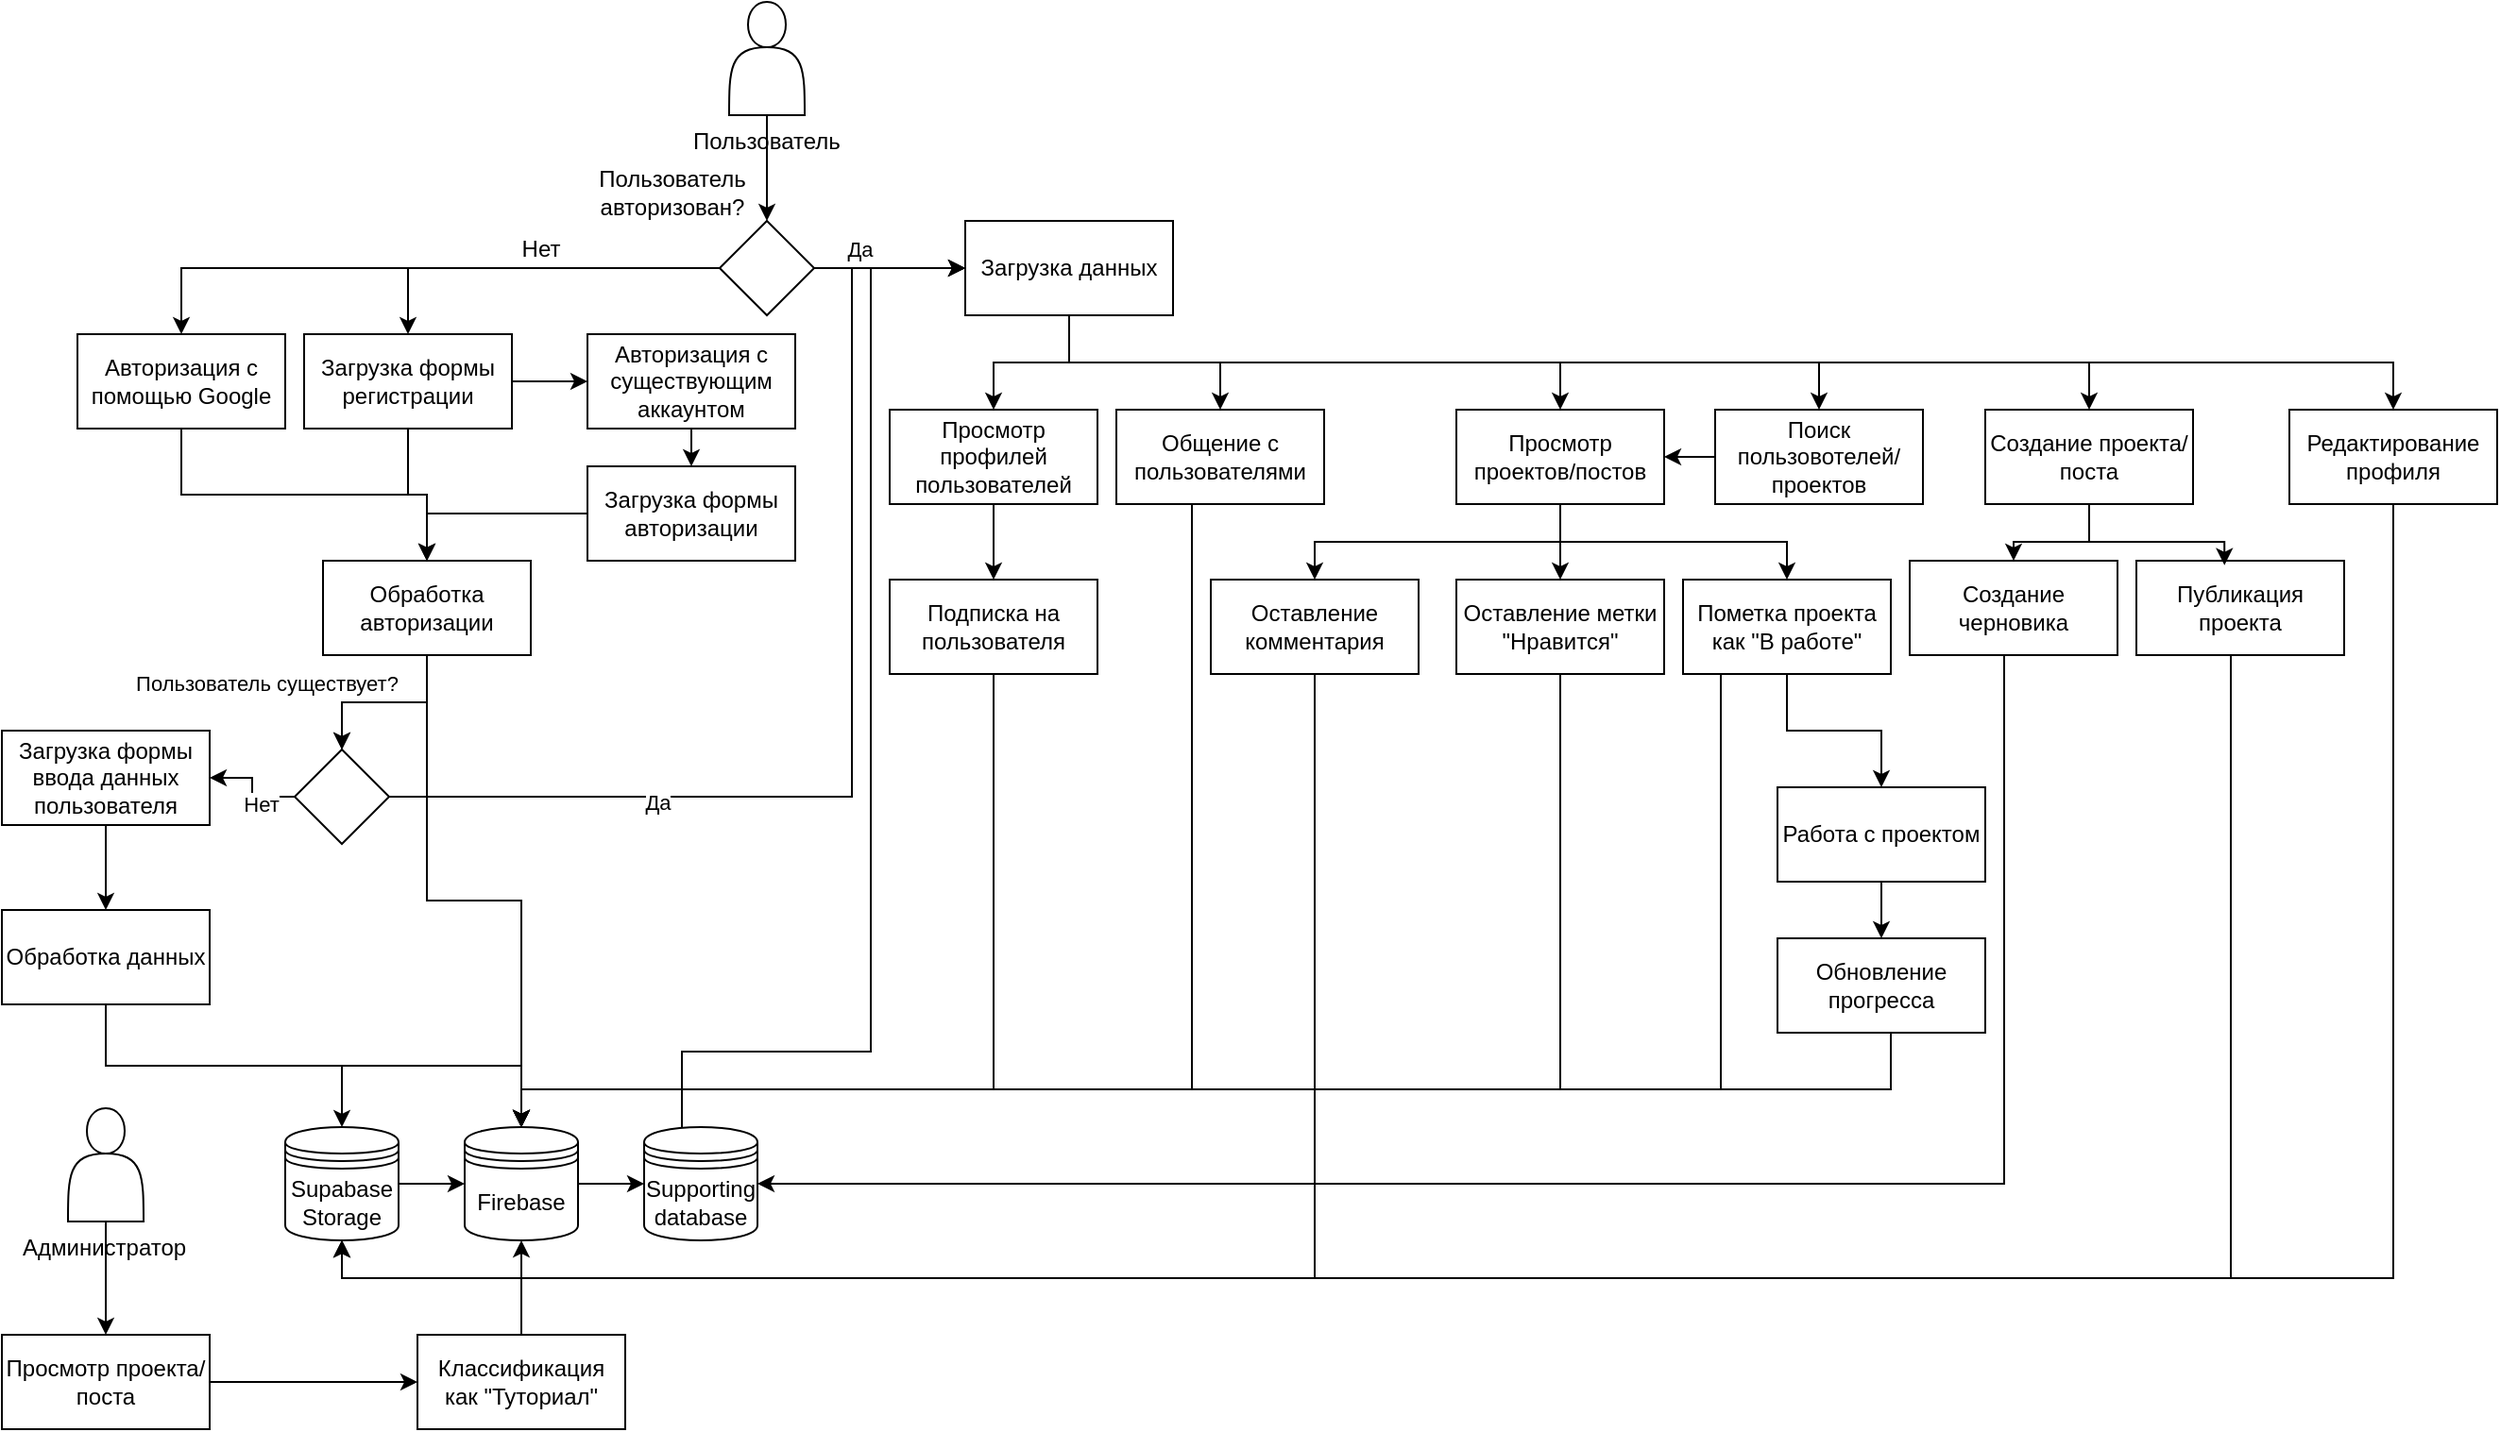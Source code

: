 <mxfile version="26.2.9">
  <diagram id="C5RBs43oDa-KdzZeNtuy" name="Page-1">
    <mxGraphModel dx="2551" dy="1171" grid="1" gridSize="10" guides="1" tooltips="1" connect="1" arrows="1" fold="1" page="1" pageScale="1" pageWidth="827" pageHeight="1169" math="0" shadow="0">
      <root>
        <mxCell id="WIyWlLk6GJQsqaUBKTNV-0" />
        <mxCell id="WIyWlLk6GJQsqaUBKTNV-1" parent="WIyWlLk6GJQsqaUBKTNV-0" />
        <mxCell id="T6R3TMmmlZJ9ly_gr5W5-67" style="edgeStyle=orthogonalEdgeStyle;rounded=0;orthogonalLoop=1;jettySize=auto;html=1;exitX=0.5;exitY=1;exitDx=0;exitDy=0;entryX=0.5;entryY=0;entryDx=0;entryDy=0;" edge="1" parent="WIyWlLk6GJQsqaUBKTNV-1" source="T6R3TMmmlZJ9ly_gr5W5-0" target="T6R3TMmmlZJ9ly_gr5W5-22">
          <mxGeometry relative="1" as="geometry" />
        </mxCell>
        <mxCell id="T6R3TMmmlZJ9ly_gr5W5-0" value="" style="shape=actor;whiteSpace=wrap;html=1;" vertex="1" parent="WIyWlLk6GJQsqaUBKTNV-1">
          <mxGeometry x="305" y="54" width="40" height="60" as="geometry" />
        </mxCell>
        <mxCell id="T6R3TMmmlZJ9ly_gr5W5-56" style="edgeStyle=orthogonalEdgeStyle;rounded=0;orthogonalLoop=1;jettySize=auto;html=1;exitX=1;exitY=0.5;exitDx=0;exitDy=0;entryX=0;entryY=0.5;entryDx=0;entryDy=0;" edge="1" parent="WIyWlLk6GJQsqaUBKTNV-1" source="T6R3TMmmlZJ9ly_gr5W5-1" target="T6R3TMmmlZJ9ly_gr5W5-5">
          <mxGeometry relative="1" as="geometry" />
        </mxCell>
        <mxCell id="T6R3TMmmlZJ9ly_gr5W5-1" value="Firebase" style="shape=datastore;whiteSpace=wrap;html=1;" vertex="1" parent="WIyWlLk6GJQsqaUBKTNV-1">
          <mxGeometry x="165" y="650" width="60" height="60" as="geometry" />
        </mxCell>
        <mxCell id="T6R3TMmmlZJ9ly_gr5W5-54" style="edgeStyle=orthogonalEdgeStyle;rounded=0;orthogonalLoop=1;jettySize=auto;html=1;exitX=1;exitY=0.5;exitDx=0;exitDy=0;entryX=0;entryY=0.5;entryDx=0;entryDy=0;" edge="1" parent="WIyWlLk6GJQsqaUBKTNV-1" source="T6R3TMmmlZJ9ly_gr5W5-2" target="T6R3TMmmlZJ9ly_gr5W5-1">
          <mxGeometry relative="1" as="geometry" />
        </mxCell>
        <mxCell id="T6R3TMmmlZJ9ly_gr5W5-2" value="Supabase Storage" style="shape=datastore;whiteSpace=wrap;html=1;" vertex="1" parent="WIyWlLk6GJQsqaUBKTNV-1">
          <mxGeometry x="70" y="650" width="60" height="60" as="geometry" />
        </mxCell>
        <mxCell id="T6R3TMmmlZJ9ly_gr5W5-69" style="edgeStyle=orthogonalEdgeStyle;rounded=0;orthogonalLoop=1;jettySize=auto;html=1;exitX=0.5;exitY=1;exitDx=0;exitDy=0;entryX=0.5;entryY=0;entryDx=0;entryDy=0;" edge="1" parent="WIyWlLk6GJQsqaUBKTNV-1" source="T6R3TMmmlZJ9ly_gr5W5-3" target="T6R3TMmmlZJ9ly_gr5W5-6">
          <mxGeometry relative="1" as="geometry" />
        </mxCell>
        <mxCell id="T6R3TMmmlZJ9ly_gr5W5-3" value="Создание проекта/поста" style="html=1;whiteSpace=wrap;" vertex="1" parent="WIyWlLk6GJQsqaUBKTNV-1">
          <mxGeometry x="970" y="270" width="110" height="50" as="geometry" />
        </mxCell>
        <mxCell id="T6R3TMmmlZJ9ly_gr5W5-64" style="edgeStyle=orthogonalEdgeStyle;rounded=0;orthogonalLoop=1;jettySize=auto;html=1;exitX=0.5;exitY=1;exitDx=0;exitDy=0;entryX=0.5;entryY=0;entryDx=0;entryDy=0;" edge="1" parent="WIyWlLk6GJQsqaUBKTNV-1" source="T6R3TMmmlZJ9ly_gr5W5-4" target="T6R3TMmmlZJ9ly_gr5W5-16">
          <mxGeometry relative="1" as="geometry" />
        </mxCell>
        <mxCell id="T6R3TMmmlZJ9ly_gr5W5-66" style="edgeStyle=orthogonalEdgeStyle;rounded=0;orthogonalLoop=1;jettySize=auto;html=1;exitX=0.5;exitY=1;exitDx=0;exitDy=0;" edge="1" parent="WIyWlLk6GJQsqaUBKTNV-1" source="T6R3TMmmlZJ9ly_gr5W5-4" target="T6R3TMmmlZJ9ly_gr5W5-65">
          <mxGeometry relative="1" as="geometry" />
        </mxCell>
        <mxCell id="T6R3TMmmlZJ9ly_gr5W5-74" style="edgeStyle=orthogonalEdgeStyle;rounded=0;orthogonalLoop=1;jettySize=auto;html=1;exitX=0.5;exitY=1;exitDx=0;exitDy=0;" edge="1" parent="WIyWlLk6GJQsqaUBKTNV-1" source="T6R3TMmmlZJ9ly_gr5W5-4" target="T6R3TMmmlZJ9ly_gr5W5-8">
          <mxGeometry relative="1" as="geometry" />
        </mxCell>
        <mxCell id="T6R3TMmmlZJ9ly_gr5W5-4" value="Просмотр проектов/постов" style="html=1;whiteSpace=wrap;" vertex="1" parent="WIyWlLk6GJQsqaUBKTNV-1">
          <mxGeometry x="690" y="270" width="110" height="50" as="geometry" />
        </mxCell>
        <mxCell id="T6R3TMmmlZJ9ly_gr5W5-57" style="edgeStyle=orthogonalEdgeStyle;rounded=0;orthogonalLoop=1;jettySize=auto;html=1;entryX=0;entryY=0.5;entryDx=0;entryDy=0;" edge="1" parent="WIyWlLk6GJQsqaUBKTNV-1" target="T6R3TMmmlZJ9ly_gr5W5-14">
          <mxGeometry relative="1" as="geometry">
            <mxPoint x="279.997" y="650" as="sourcePoint" />
            <mxPoint x="419.93" y="195" as="targetPoint" />
            <Array as="points">
              <mxPoint x="280" y="610" />
              <mxPoint x="380" y="610" />
              <mxPoint x="380" y="195" />
            </Array>
          </mxGeometry>
        </mxCell>
        <mxCell id="T6R3TMmmlZJ9ly_gr5W5-5" value="Supporting database" style="shape=datastore;whiteSpace=wrap;html=1;" vertex="1" parent="WIyWlLk6GJQsqaUBKTNV-1">
          <mxGeometry x="260" y="650" width="60" height="60" as="geometry" />
        </mxCell>
        <mxCell id="T6R3TMmmlZJ9ly_gr5W5-93" style="edgeStyle=orthogonalEdgeStyle;rounded=0;orthogonalLoop=1;jettySize=auto;html=1;entryX=1;entryY=0.5;entryDx=0;entryDy=0;" edge="1" parent="WIyWlLk6GJQsqaUBKTNV-1" source="T6R3TMmmlZJ9ly_gr5W5-6" target="T6R3TMmmlZJ9ly_gr5W5-5">
          <mxGeometry relative="1" as="geometry">
            <Array as="points">
              <mxPoint x="980" y="680" />
            </Array>
          </mxGeometry>
        </mxCell>
        <mxCell id="T6R3TMmmlZJ9ly_gr5W5-6" value="Создание черновика" style="html=1;whiteSpace=wrap;" vertex="1" parent="WIyWlLk6GJQsqaUBKTNV-1">
          <mxGeometry x="930" y="350" width="110" height="50" as="geometry" />
        </mxCell>
        <mxCell id="T6R3TMmmlZJ9ly_gr5W5-76" style="edgeStyle=orthogonalEdgeStyle;rounded=0;orthogonalLoop=1;jettySize=auto;html=1;exitX=0;exitY=0.5;exitDx=0;exitDy=0;entryX=1;entryY=0.5;entryDx=0;entryDy=0;" edge="1" parent="WIyWlLk6GJQsqaUBKTNV-1" source="T6R3TMmmlZJ9ly_gr5W5-7" target="T6R3TMmmlZJ9ly_gr5W5-4">
          <mxGeometry relative="1" as="geometry" />
        </mxCell>
        <mxCell id="T6R3TMmmlZJ9ly_gr5W5-7" value="Поиск пользовотелей/проектов" style="html=1;whiteSpace=wrap;" vertex="1" parent="WIyWlLk6GJQsqaUBKTNV-1">
          <mxGeometry x="827" y="270" width="110" height="50" as="geometry" />
        </mxCell>
        <mxCell id="T6R3TMmmlZJ9ly_gr5W5-80" style="edgeStyle=orthogonalEdgeStyle;rounded=0;orthogonalLoop=1;jettySize=auto;html=1;exitX=0.5;exitY=1;exitDx=0;exitDy=0;entryX=0.5;entryY=0;entryDx=0;entryDy=0;" edge="1" parent="WIyWlLk6GJQsqaUBKTNV-1" source="T6R3TMmmlZJ9ly_gr5W5-8" target="T6R3TMmmlZJ9ly_gr5W5-1">
          <mxGeometry relative="1" as="geometry">
            <Array as="points">
              <mxPoint x="830" y="410" />
              <mxPoint x="830" y="630" />
              <mxPoint x="195" y="630" />
            </Array>
          </mxGeometry>
        </mxCell>
        <mxCell id="T6R3TMmmlZJ9ly_gr5W5-82" style="edgeStyle=orthogonalEdgeStyle;rounded=0;orthogonalLoop=1;jettySize=auto;html=1;exitX=0.5;exitY=1;exitDx=0;exitDy=0;" edge="1" parent="WIyWlLk6GJQsqaUBKTNV-1" source="T6R3TMmmlZJ9ly_gr5W5-8" target="T6R3TMmmlZJ9ly_gr5W5-81">
          <mxGeometry relative="1" as="geometry" />
        </mxCell>
        <mxCell id="T6R3TMmmlZJ9ly_gr5W5-8" value="Пометка проекта как &quot;В работе&quot;" style="html=1;whiteSpace=wrap;" vertex="1" parent="WIyWlLk6GJQsqaUBKTNV-1">
          <mxGeometry x="810" y="360" width="110" height="50" as="geometry" />
        </mxCell>
        <mxCell id="T6R3TMmmlZJ9ly_gr5W5-88" style="edgeStyle=orthogonalEdgeStyle;rounded=0;orthogonalLoop=1;jettySize=auto;html=1;exitX=0.5;exitY=1;exitDx=0;exitDy=0;entryX=0.5;entryY=0;entryDx=0;entryDy=0;" edge="1" parent="WIyWlLk6GJQsqaUBKTNV-1" source="T6R3TMmmlZJ9ly_gr5W5-9" target="T6R3TMmmlZJ9ly_gr5W5-11">
          <mxGeometry relative="1" as="geometry" />
        </mxCell>
        <mxCell id="T6R3TMmmlZJ9ly_gr5W5-9" value="" style="shape=actor;whiteSpace=wrap;html=1;" vertex="1" parent="WIyWlLk6GJQsqaUBKTNV-1">
          <mxGeometry x="-45" y="640" width="40" height="60" as="geometry" />
        </mxCell>
        <mxCell id="T6R3TMmmlZJ9ly_gr5W5-90" style="edgeStyle=orthogonalEdgeStyle;rounded=0;orthogonalLoop=1;jettySize=auto;html=1;exitX=0.5;exitY=0;exitDx=0;exitDy=0;entryX=0.5;entryY=1;entryDx=0;entryDy=0;" edge="1" parent="WIyWlLk6GJQsqaUBKTNV-1" source="T6R3TMmmlZJ9ly_gr5W5-10" target="T6R3TMmmlZJ9ly_gr5W5-1">
          <mxGeometry relative="1" as="geometry" />
        </mxCell>
        <mxCell id="T6R3TMmmlZJ9ly_gr5W5-10" value="Классификация как &quot;Туториал&quot;" style="html=1;whiteSpace=wrap;" vertex="1" parent="WIyWlLk6GJQsqaUBKTNV-1">
          <mxGeometry x="140" y="760" width="110" height="50" as="geometry" />
        </mxCell>
        <mxCell id="T6R3TMmmlZJ9ly_gr5W5-89" style="edgeStyle=orthogonalEdgeStyle;rounded=0;orthogonalLoop=1;jettySize=auto;html=1;exitX=1;exitY=0.5;exitDx=0;exitDy=0;entryX=0;entryY=0.5;entryDx=0;entryDy=0;" edge="1" parent="WIyWlLk6GJQsqaUBKTNV-1" source="T6R3TMmmlZJ9ly_gr5W5-11" target="T6R3TMmmlZJ9ly_gr5W5-10">
          <mxGeometry relative="1" as="geometry" />
        </mxCell>
        <mxCell id="T6R3TMmmlZJ9ly_gr5W5-11" value="Просмотр проекта/поста" style="html=1;whiteSpace=wrap;" vertex="1" parent="WIyWlLk6GJQsqaUBKTNV-1">
          <mxGeometry x="-80" y="760" width="110" height="50" as="geometry" />
        </mxCell>
        <mxCell id="T6R3TMmmlZJ9ly_gr5W5-86" style="edgeStyle=orthogonalEdgeStyle;rounded=0;orthogonalLoop=1;jettySize=auto;html=1;entryX=0.5;entryY=0;entryDx=0;entryDy=0;" edge="1" parent="WIyWlLk6GJQsqaUBKTNV-1" source="T6R3TMmmlZJ9ly_gr5W5-12" target="T6R3TMmmlZJ9ly_gr5W5-1">
          <mxGeometry relative="1" as="geometry">
            <Array as="points">
              <mxPoint x="445" y="630" />
              <mxPoint x="195" y="630" />
            </Array>
          </mxGeometry>
        </mxCell>
        <mxCell id="T6R3TMmmlZJ9ly_gr5W5-12" value="Подписка на пользователя" style="html=1;whiteSpace=wrap;" vertex="1" parent="WIyWlLk6GJQsqaUBKTNV-1">
          <mxGeometry x="390" y="360" width="110" height="50" as="geometry" />
        </mxCell>
        <mxCell id="T6R3TMmmlZJ9ly_gr5W5-108" style="edgeStyle=orthogonalEdgeStyle;rounded=0;orthogonalLoop=1;jettySize=auto;html=1;entryX=0.5;entryY=0;entryDx=0;entryDy=0;" edge="1" parent="WIyWlLk6GJQsqaUBKTNV-1" source="T6R3TMmmlZJ9ly_gr5W5-13" target="T6R3TMmmlZJ9ly_gr5W5-1">
          <mxGeometry relative="1" as="geometry">
            <Array as="points">
              <mxPoint x="550" y="630" />
              <mxPoint x="195" y="630" />
            </Array>
          </mxGeometry>
        </mxCell>
        <mxCell id="T6R3TMmmlZJ9ly_gr5W5-13" value="Общение с пользователями" style="html=1;whiteSpace=wrap;" vertex="1" parent="WIyWlLk6GJQsqaUBKTNV-1">
          <mxGeometry x="510" y="270" width="110" height="50" as="geometry" />
        </mxCell>
        <mxCell id="T6R3TMmmlZJ9ly_gr5W5-60" style="edgeStyle=orthogonalEdgeStyle;rounded=0;orthogonalLoop=1;jettySize=auto;html=1;exitX=0.5;exitY=1;exitDx=0;exitDy=0;entryX=0.5;entryY=0;entryDx=0;entryDy=0;" edge="1" parent="WIyWlLk6GJQsqaUBKTNV-1" source="T6R3TMmmlZJ9ly_gr5W5-14" target="T6R3TMmmlZJ9ly_gr5W5-15">
          <mxGeometry relative="1" as="geometry" />
        </mxCell>
        <mxCell id="T6R3TMmmlZJ9ly_gr5W5-61" style="edgeStyle=orthogonalEdgeStyle;rounded=0;orthogonalLoop=1;jettySize=auto;html=1;exitX=0.5;exitY=1;exitDx=0;exitDy=0;entryX=0.5;entryY=0;entryDx=0;entryDy=0;" edge="1" parent="WIyWlLk6GJQsqaUBKTNV-1" source="T6R3TMmmlZJ9ly_gr5W5-14" target="T6R3TMmmlZJ9ly_gr5W5-4">
          <mxGeometry relative="1" as="geometry" />
        </mxCell>
        <mxCell id="T6R3TMmmlZJ9ly_gr5W5-63" style="edgeStyle=orthogonalEdgeStyle;rounded=0;orthogonalLoop=1;jettySize=auto;html=1;exitX=0.5;exitY=1;exitDx=0;exitDy=0;entryX=0.5;entryY=0;entryDx=0;entryDy=0;" edge="1" parent="WIyWlLk6GJQsqaUBKTNV-1" source="T6R3TMmmlZJ9ly_gr5W5-14" target="T6R3TMmmlZJ9ly_gr5W5-13">
          <mxGeometry relative="1" as="geometry" />
        </mxCell>
        <mxCell id="T6R3TMmmlZJ9ly_gr5W5-68" style="edgeStyle=orthogonalEdgeStyle;rounded=0;orthogonalLoop=1;jettySize=auto;html=1;exitX=0.5;exitY=1;exitDx=0;exitDy=0;" edge="1" parent="WIyWlLk6GJQsqaUBKTNV-1" source="T6R3TMmmlZJ9ly_gr5W5-14" target="T6R3TMmmlZJ9ly_gr5W5-3">
          <mxGeometry relative="1" as="geometry" />
        </mxCell>
        <mxCell id="T6R3TMmmlZJ9ly_gr5W5-75" style="edgeStyle=orthogonalEdgeStyle;rounded=0;orthogonalLoop=1;jettySize=auto;html=1;exitX=0.5;exitY=1;exitDx=0;exitDy=0;" edge="1" parent="WIyWlLk6GJQsqaUBKTNV-1" source="T6R3TMmmlZJ9ly_gr5W5-14" target="T6R3TMmmlZJ9ly_gr5W5-7">
          <mxGeometry relative="1" as="geometry" />
        </mxCell>
        <mxCell id="T6R3TMmmlZJ9ly_gr5W5-104" style="edgeStyle=orthogonalEdgeStyle;rounded=0;orthogonalLoop=1;jettySize=auto;html=1;exitX=0.5;exitY=1;exitDx=0;exitDy=0;entryX=0.5;entryY=0;entryDx=0;entryDy=0;" edge="1" parent="WIyWlLk6GJQsqaUBKTNV-1" source="T6R3TMmmlZJ9ly_gr5W5-14" target="T6R3TMmmlZJ9ly_gr5W5-101">
          <mxGeometry relative="1" as="geometry" />
        </mxCell>
        <mxCell id="T6R3TMmmlZJ9ly_gr5W5-14" value="Загрузка данных" style="html=1;whiteSpace=wrap;" vertex="1" parent="WIyWlLk6GJQsqaUBKTNV-1">
          <mxGeometry x="430" y="170" width="110" height="50" as="geometry" />
        </mxCell>
        <mxCell id="T6R3TMmmlZJ9ly_gr5W5-62" style="edgeStyle=orthogonalEdgeStyle;rounded=0;orthogonalLoop=1;jettySize=auto;html=1;exitX=0.5;exitY=1;exitDx=0;exitDy=0;entryX=0.5;entryY=0;entryDx=0;entryDy=0;" edge="1" parent="WIyWlLk6GJQsqaUBKTNV-1" source="T6R3TMmmlZJ9ly_gr5W5-15" target="T6R3TMmmlZJ9ly_gr5W5-12">
          <mxGeometry relative="1" as="geometry" />
        </mxCell>
        <mxCell id="T6R3TMmmlZJ9ly_gr5W5-15" value="Просмотр профилей пользователей" style="html=1;whiteSpace=wrap;" vertex="1" parent="WIyWlLk6GJQsqaUBKTNV-1">
          <mxGeometry x="390" y="270" width="110" height="50" as="geometry" />
        </mxCell>
        <mxCell id="T6R3TMmmlZJ9ly_gr5W5-100" style="edgeStyle=orthogonalEdgeStyle;rounded=0;orthogonalLoop=1;jettySize=auto;html=1;" edge="1" parent="WIyWlLk6GJQsqaUBKTNV-1" source="T6R3TMmmlZJ9ly_gr5W5-16">
          <mxGeometry relative="1" as="geometry">
            <mxPoint x="100" y="710" as="targetPoint" />
            <Array as="points">
              <mxPoint x="615" y="730" />
              <mxPoint x="100" y="730" />
            </Array>
          </mxGeometry>
        </mxCell>
        <mxCell id="T6R3TMmmlZJ9ly_gr5W5-16" value="Оставление комментария" style="html=1;whiteSpace=wrap;" vertex="1" parent="WIyWlLk6GJQsqaUBKTNV-1">
          <mxGeometry x="560" y="360" width="110" height="50" as="geometry" />
        </mxCell>
        <mxCell id="T6R3TMmmlZJ9ly_gr5W5-18" value="Пользователь" style="text;strokeColor=none;fillColor=none;align=left;verticalAlign=top;spacingLeft=4;spacingRight=4;overflow=hidden;rotatable=0;points=[[0,0.5],[1,0.5]];portConstraint=eastwest;whiteSpace=wrap;html=1;" vertex="1" parent="WIyWlLk6GJQsqaUBKTNV-1">
          <mxGeometry x="280" y="114" width="100" height="26" as="geometry" />
        </mxCell>
        <mxCell id="T6R3TMmmlZJ9ly_gr5W5-19" value="Администратор" style="text;strokeColor=none;fillColor=none;align=left;verticalAlign=top;spacingLeft=4;spacingRight=4;overflow=hidden;rotatable=0;points=[[0,0.5],[1,0.5]];portConstraint=eastwest;whiteSpace=wrap;html=1;" vertex="1" parent="WIyWlLk6GJQsqaUBKTNV-1">
          <mxGeometry x="-75" y="700" width="100" height="26" as="geometry" />
        </mxCell>
        <mxCell id="T6R3TMmmlZJ9ly_gr5W5-32" style="edgeStyle=orthogonalEdgeStyle;rounded=0;orthogonalLoop=1;jettySize=auto;html=1;exitX=0;exitY=0.5;exitDx=0;exitDy=0;entryX=0.5;entryY=0;entryDx=0;entryDy=0;" edge="1" parent="WIyWlLk6GJQsqaUBKTNV-1" source="T6R3TMmmlZJ9ly_gr5W5-22" target="T6R3TMmmlZJ9ly_gr5W5-24">
          <mxGeometry relative="1" as="geometry" />
        </mxCell>
        <mxCell id="T6R3TMmmlZJ9ly_gr5W5-34" style="edgeStyle=orthogonalEdgeStyle;rounded=0;orthogonalLoop=1;jettySize=auto;html=1;entryX=0.5;entryY=0;entryDx=0;entryDy=0;" edge="1" parent="WIyWlLk6GJQsqaUBKTNV-1" source="T6R3TMmmlZJ9ly_gr5W5-22" target="T6R3TMmmlZJ9ly_gr5W5-26">
          <mxGeometry relative="1" as="geometry" />
        </mxCell>
        <mxCell id="T6R3TMmmlZJ9ly_gr5W5-58" style="edgeStyle=orthogonalEdgeStyle;rounded=0;orthogonalLoop=1;jettySize=auto;html=1;exitX=1;exitY=0.5;exitDx=0;exitDy=0;entryX=0;entryY=0.5;entryDx=0;entryDy=0;" edge="1" parent="WIyWlLk6GJQsqaUBKTNV-1" source="T6R3TMmmlZJ9ly_gr5W5-22" target="T6R3TMmmlZJ9ly_gr5W5-14">
          <mxGeometry relative="1" as="geometry" />
        </mxCell>
        <mxCell id="T6R3TMmmlZJ9ly_gr5W5-59" value="Да" style="edgeLabel;html=1;align=center;verticalAlign=middle;resizable=0;points=[];" vertex="1" connectable="0" parent="T6R3TMmmlZJ9ly_gr5W5-58">
          <mxGeometry x="-0.556" y="-1" relative="1" as="geometry">
            <mxPoint x="6" y="-11" as="offset" />
          </mxGeometry>
        </mxCell>
        <mxCell id="T6R3TMmmlZJ9ly_gr5W5-22" value="" style="rhombus;whiteSpace=wrap;html=1;" vertex="1" parent="WIyWlLk6GJQsqaUBKTNV-1">
          <mxGeometry x="300" y="170" width="50" height="50" as="geometry" />
        </mxCell>
        <mxCell id="T6R3TMmmlZJ9ly_gr5W5-23" value="Пользователь авторизован?" style="text;html=1;align=center;verticalAlign=middle;whiteSpace=wrap;rounded=0;" vertex="1" parent="WIyWlLk6GJQsqaUBKTNV-1">
          <mxGeometry x="245" y="140" width="60" height="30" as="geometry" />
        </mxCell>
        <mxCell id="T6R3TMmmlZJ9ly_gr5W5-31" style="edgeStyle=orthogonalEdgeStyle;rounded=0;orthogonalLoop=1;jettySize=auto;html=1;entryX=0;entryY=0.5;entryDx=0;entryDy=0;" edge="1" parent="WIyWlLk6GJQsqaUBKTNV-1" source="T6R3TMmmlZJ9ly_gr5W5-24" target="T6R3TMmmlZJ9ly_gr5W5-29">
          <mxGeometry relative="1" as="geometry" />
        </mxCell>
        <mxCell id="T6R3TMmmlZJ9ly_gr5W5-40" style="edgeStyle=orthogonalEdgeStyle;rounded=0;orthogonalLoop=1;jettySize=auto;html=1;entryX=0.5;entryY=0;entryDx=0;entryDy=0;" edge="1" parent="WIyWlLk6GJQsqaUBKTNV-1" source="T6R3TMmmlZJ9ly_gr5W5-24" target="T6R3TMmmlZJ9ly_gr5W5-36">
          <mxGeometry relative="1" as="geometry" />
        </mxCell>
        <mxCell id="T6R3TMmmlZJ9ly_gr5W5-24" value="Загрузка формы регистрации" style="html=1;whiteSpace=wrap;" vertex="1" parent="WIyWlLk6GJQsqaUBKTNV-1">
          <mxGeometry x="80" y="230" width="110" height="50" as="geometry" />
        </mxCell>
        <mxCell id="T6R3TMmmlZJ9ly_gr5W5-37" style="edgeStyle=orthogonalEdgeStyle;rounded=0;orthogonalLoop=1;jettySize=auto;html=1;exitX=0;exitY=0.5;exitDx=0;exitDy=0;entryX=0.5;entryY=0;entryDx=0;entryDy=0;" edge="1" parent="WIyWlLk6GJQsqaUBKTNV-1" source="T6R3TMmmlZJ9ly_gr5W5-25" target="T6R3TMmmlZJ9ly_gr5W5-36">
          <mxGeometry relative="1" as="geometry" />
        </mxCell>
        <mxCell id="T6R3TMmmlZJ9ly_gr5W5-25" value="Загрузка формы авторизации" style="html=1;whiteSpace=wrap;" vertex="1" parent="WIyWlLk6GJQsqaUBKTNV-1">
          <mxGeometry x="230" y="300" width="110" height="50" as="geometry" />
        </mxCell>
        <mxCell id="T6R3TMmmlZJ9ly_gr5W5-38" style="edgeStyle=orthogonalEdgeStyle;rounded=0;orthogonalLoop=1;jettySize=auto;html=1;exitX=0.5;exitY=1;exitDx=0;exitDy=0;entryX=0.5;entryY=0;entryDx=0;entryDy=0;" edge="1" parent="WIyWlLk6GJQsqaUBKTNV-1" source="T6R3TMmmlZJ9ly_gr5W5-26" target="T6R3TMmmlZJ9ly_gr5W5-36">
          <mxGeometry relative="1" as="geometry" />
        </mxCell>
        <mxCell id="T6R3TMmmlZJ9ly_gr5W5-26" value="Авторизация с помощью Google" style="html=1;whiteSpace=wrap;" vertex="1" parent="WIyWlLk6GJQsqaUBKTNV-1">
          <mxGeometry x="-40" y="230" width="110" height="50" as="geometry" />
        </mxCell>
        <mxCell id="T6R3TMmmlZJ9ly_gr5W5-35" style="edgeStyle=orthogonalEdgeStyle;rounded=0;orthogonalLoop=1;jettySize=auto;html=1;exitX=0.5;exitY=1;exitDx=0;exitDy=0;entryX=0.5;entryY=0;entryDx=0;entryDy=0;" edge="1" parent="WIyWlLk6GJQsqaUBKTNV-1" source="T6R3TMmmlZJ9ly_gr5W5-29" target="T6R3TMmmlZJ9ly_gr5W5-25">
          <mxGeometry relative="1" as="geometry" />
        </mxCell>
        <mxCell id="T6R3TMmmlZJ9ly_gr5W5-29" value="Авторизация с существующим аккаунтом" style="html=1;whiteSpace=wrap;" vertex="1" parent="WIyWlLk6GJQsqaUBKTNV-1">
          <mxGeometry x="230" y="230" width="110" height="50" as="geometry" />
        </mxCell>
        <mxCell id="T6R3TMmmlZJ9ly_gr5W5-33" value="Нет" style="text;html=1;align=center;verticalAlign=middle;resizable=0;points=[];autosize=1;strokeColor=none;fillColor=none;" vertex="1" parent="WIyWlLk6GJQsqaUBKTNV-1">
          <mxGeometry x="185" y="170" width="40" height="30" as="geometry" />
        </mxCell>
        <mxCell id="T6R3TMmmlZJ9ly_gr5W5-42" style="edgeStyle=orthogonalEdgeStyle;rounded=0;orthogonalLoop=1;jettySize=auto;html=1;exitX=0.5;exitY=1;exitDx=0;exitDy=0;entryX=0.5;entryY=0;entryDx=0;entryDy=0;" edge="1" parent="WIyWlLk6GJQsqaUBKTNV-1" source="T6R3TMmmlZJ9ly_gr5W5-36" target="T6R3TMmmlZJ9ly_gr5W5-41">
          <mxGeometry relative="1" as="geometry" />
        </mxCell>
        <mxCell id="T6R3TMmmlZJ9ly_gr5W5-43" value="Пользователь существует?" style="edgeLabel;html=1;align=center;verticalAlign=middle;resizable=0;points=[];" vertex="1" connectable="0" parent="T6R3TMmmlZJ9ly_gr5W5-42">
          <mxGeometry x="-0.114" y="2" relative="1" as="geometry">
            <mxPoint x="-68" y="-12" as="offset" />
          </mxGeometry>
        </mxCell>
        <mxCell id="T6R3TMmmlZJ9ly_gr5W5-52" style="edgeStyle=orthogonalEdgeStyle;rounded=0;orthogonalLoop=1;jettySize=auto;html=1;entryX=0.5;entryY=0;entryDx=0;entryDy=0;" edge="1" parent="WIyWlLk6GJQsqaUBKTNV-1" source="T6R3TMmmlZJ9ly_gr5W5-36" target="T6R3TMmmlZJ9ly_gr5W5-1">
          <mxGeometry relative="1" as="geometry">
            <Array as="points">
              <mxPoint x="145" y="530" />
              <mxPoint x="195" y="530" />
            </Array>
          </mxGeometry>
        </mxCell>
        <mxCell id="T6R3TMmmlZJ9ly_gr5W5-53" style="edgeStyle=orthogonalEdgeStyle;rounded=0;orthogonalLoop=1;jettySize=auto;html=1;exitX=0.5;exitY=1;exitDx=0;exitDy=0;entryX=0.5;entryY=0;entryDx=0;entryDy=0;" edge="1" parent="WIyWlLk6GJQsqaUBKTNV-1" source="T6R3TMmmlZJ9ly_gr5W5-36" target="T6R3TMmmlZJ9ly_gr5W5-41">
          <mxGeometry relative="1" as="geometry" />
        </mxCell>
        <mxCell id="T6R3TMmmlZJ9ly_gr5W5-36" value="Обработка авторизации" style="html=1;whiteSpace=wrap;" vertex="1" parent="WIyWlLk6GJQsqaUBKTNV-1">
          <mxGeometry x="90" y="350" width="110" height="50" as="geometry" />
        </mxCell>
        <mxCell id="T6R3TMmmlZJ9ly_gr5W5-46" style="edgeStyle=orthogonalEdgeStyle;rounded=0;orthogonalLoop=1;jettySize=auto;html=1;exitX=0;exitY=0.5;exitDx=0;exitDy=0;entryX=1;entryY=0.5;entryDx=0;entryDy=0;" edge="1" parent="WIyWlLk6GJQsqaUBKTNV-1" source="T6R3TMmmlZJ9ly_gr5W5-41" target="T6R3TMmmlZJ9ly_gr5W5-44">
          <mxGeometry relative="1" as="geometry" />
        </mxCell>
        <mxCell id="T6R3TMmmlZJ9ly_gr5W5-47" value="Нет" style="edgeLabel;html=1;align=center;verticalAlign=middle;resizable=0;points=[];" vertex="1" connectable="0" parent="T6R3TMmmlZJ9ly_gr5W5-46">
          <mxGeometry x="-0.331" y="4" relative="1" as="geometry">
            <mxPoint as="offset" />
          </mxGeometry>
        </mxCell>
        <mxCell id="T6R3TMmmlZJ9ly_gr5W5-97" style="edgeStyle=orthogonalEdgeStyle;rounded=0;orthogonalLoop=1;jettySize=auto;html=1;entryX=0;entryY=0.5;entryDx=0;entryDy=0;" edge="1" parent="WIyWlLk6GJQsqaUBKTNV-1" source="T6R3TMmmlZJ9ly_gr5W5-41" target="T6R3TMmmlZJ9ly_gr5W5-14">
          <mxGeometry relative="1" as="geometry">
            <Array as="points">
              <mxPoint x="370" y="475" />
              <mxPoint x="370" y="195" />
            </Array>
          </mxGeometry>
        </mxCell>
        <mxCell id="T6R3TMmmlZJ9ly_gr5W5-98" value="Да" style="edgeLabel;html=1;align=center;verticalAlign=middle;resizable=0;points=[];" vertex="1" connectable="0" parent="T6R3TMmmlZJ9ly_gr5W5-97">
          <mxGeometry x="-0.514" y="-3" relative="1" as="geometry">
            <mxPoint as="offset" />
          </mxGeometry>
        </mxCell>
        <mxCell id="T6R3TMmmlZJ9ly_gr5W5-41" value="" style="rhombus;whiteSpace=wrap;html=1;" vertex="1" parent="WIyWlLk6GJQsqaUBKTNV-1">
          <mxGeometry x="75" y="450" width="50" height="50" as="geometry" />
        </mxCell>
        <mxCell id="T6R3TMmmlZJ9ly_gr5W5-48" style="edgeStyle=orthogonalEdgeStyle;rounded=0;orthogonalLoop=1;jettySize=auto;html=1;entryX=0.5;entryY=0;entryDx=0;entryDy=0;" edge="1" parent="WIyWlLk6GJQsqaUBKTNV-1" source="T6R3TMmmlZJ9ly_gr5W5-44" target="T6R3TMmmlZJ9ly_gr5W5-45">
          <mxGeometry relative="1" as="geometry" />
        </mxCell>
        <mxCell id="T6R3TMmmlZJ9ly_gr5W5-44" value="Загрузка формы ввода данных пользователя" style="html=1;whiteSpace=wrap;" vertex="1" parent="WIyWlLk6GJQsqaUBKTNV-1">
          <mxGeometry x="-80" y="440" width="110" height="50" as="geometry" />
        </mxCell>
        <mxCell id="T6R3TMmmlZJ9ly_gr5W5-50" style="edgeStyle=orthogonalEdgeStyle;rounded=0;orthogonalLoop=1;jettySize=auto;html=1;exitX=0.5;exitY=1;exitDx=0;exitDy=0;entryX=0.5;entryY=0;entryDx=0;entryDy=0;" edge="1" parent="WIyWlLk6GJQsqaUBKTNV-1" source="T6R3TMmmlZJ9ly_gr5W5-45" target="T6R3TMmmlZJ9ly_gr5W5-2">
          <mxGeometry relative="1" as="geometry" />
        </mxCell>
        <mxCell id="T6R3TMmmlZJ9ly_gr5W5-51" style="edgeStyle=orthogonalEdgeStyle;rounded=0;orthogonalLoop=1;jettySize=auto;html=1;exitX=0.5;exitY=1;exitDx=0;exitDy=0;entryX=0.5;entryY=0;entryDx=0;entryDy=0;" edge="1" parent="WIyWlLk6GJQsqaUBKTNV-1" source="T6R3TMmmlZJ9ly_gr5W5-45" target="T6R3TMmmlZJ9ly_gr5W5-1">
          <mxGeometry relative="1" as="geometry" />
        </mxCell>
        <mxCell id="T6R3TMmmlZJ9ly_gr5W5-45" value="Обработка данных" style="html=1;whiteSpace=wrap;" vertex="1" parent="WIyWlLk6GJQsqaUBKTNV-1">
          <mxGeometry x="-80" y="535" width="110" height="50" as="geometry" />
        </mxCell>
        <mxCell id="T6R3TMmmlZJ9ly_gr5W5-79" style="edgeStyle=orthogonalEdgeStyle;rounded=0;orthogonalLoop=1;jettySize=auto;html=1;entryX=0.5;entryY=0;entryDx=0;entryDy=0;" edge="1" parent="WIyWlLk6GJQsqaUBKTNV-1" source="T6R3TMmmlZJ9ly_gr5W5-65" target="T6R3TMmmlZJ9ly_gr5W5-1">
          <mxGeometry relative="1" as="geometry">
            <Array as="points">
              <mxPoint x="745" y="630" />
              <mxPoint x="195" y="630" />
            </Array>
          </mxGeometry>
        </mxCell>
        <mxCell id="T6R3TMmmlZJ9ly_gr5W5-65" value="Оставление метки &quot;Нравится&quot;" style="html=1;whiteSpace=wrap;" vertex="1" parent="WIyWlLk6GJQsqaUBKTNV-1">
          <mxGeometry x="690" y="360" width="110" height="50" as="geometry" />
        </mxCell>
        <mxCell id="T6R3TMmmlZJ9ly_gr5W5-96" style="edgeStyle=orthogonalEdgeStyle;rounded=0;orthogonalLoop=1;jettySize=auto;html=1;entryX=0.5;entryY=1;entryDx=0;entryDy=0;" edge="1" parent="WIyWlLk6GJQsqaUBKTNV-1" source="T6R3TMmmlZJ9ly_gr5W5-70" target="T6R3TMmmlZJ9ly_gr5W5-2">
          <mxGeometry relative="1" as="geometry">
            <Array as="points">
              <mxPoint x="1100" y="730" />
              <mxPoint x="100" y="730" />
            </Array>
          </mxGeometry>
        </mxCell>
        <mxCell id="T6R3TMmmlZJ9ly_gr5W5-70" value="Публикация проекта" style="html=1;whiteSpace=wrap;" vertex="1" parent="WIyWlLk6GJQsqaUBKTNV-1">
          <mxGeometry x="1050" y="350" width="110" height="50" as="geometry" />
        </mxCell>
        <mxCell id="T6R3TMmmlZJ9ly_gr5W5-84" style="edgeStyle=orthogonalEdgeStyle;rounded=0;orthogonalLoop=1;jettySize=auto;html=1;exitX=0.5;exitY=1;exitDx=0;exitDy=0;entryX=0.5;entryY=0;entryDx=0;entryDy=0;" edge="1" parent="WIyWlLk6GJQsqaUBKTNV-1" source="T6R3TMmmlZJ9ly_gr5W5-81" target="T6R3TMmmlZJ9ly_gr5W5-83">
          <mxGeometry relative="1" as="geometry" />
        </mxCell>
        <mxCell id="T6R3TMmmlZJ9ly_gr5W5-81" value="Работа с проектом" style="html=1;whiteSpace=wrap;" vertex="1" parent="WIyWlLk6GJQsqaUBKTNV-1">
          <mxGeometry x="860" y="470" width="110" height="50" as="geometry" />
        </mxCell>
        <mxCell id="T6R3TMmmlZJ9ly_gr5W5-85" style="edgeStyle=orthogonalEdgeStyle;rounded=0;orthogonalLoop=1;jettySize=auto;html=1;exitX=0.5;exitY=1;exitDx=0;exitDy=0;entryX=0.5;entryY=0;entryDx=0;entryDy=0;" edge="1" parent="WIyWlLk6GJQsqaUBKTNV-1" source="T6R3TMmmlZJ9ly_gr5W5-83" target="T6R3TMmmlZJ9ly_gr5W5-1">
          <mxGeometry relative="1" as="geometry">
            <Array as="points">
              <mxPoint x="920" y="600" />
              <mxPoint x="920" y="630" />
              <mxPoint x="195" y="630" />
            </Array>
          </mxGeometry>
        </mxCell>
        <mxCell id="T6R3TMmmlZJ9ly_gr5W5-83" value="Обновление прогресса" style="html=1;whiteSpace=wrap;" vertex="1" parent="WIyWlLk6GJQsqaUBKTNV-1">
          <mxGeometry x="860" y="550" width="110" height="50" as="geometry" />
        </mxCell>
        <mxCell id="T6R3TMmmlZJ9ly_gr5W5-105" style="edgeStyle=orthogonalEdgeStyle;rounded=0;orthogonalLoop=1;jettySize=auto;html=1;entryX=0.5;entryY=1;entryDx=0;entryDy=0;" edge="1" parent="WIyWlLk6GJQsqaUBKTNV-1" source="T6R3TMmmlZJ9ly_gr5W5-101" target="T6R3TMmmlZJ9ly_gr5W5-2">
          <mxGeometry relative="1" as="geometry">
            <Array as="points">
              <mxPoint x="1186" y="730" />
              <mxPoint x="100" y="730" />
            </Array>
          </mxGeometry>
        </mxCell>
        <mxCell id="T6R3TMmmlZJ9ly_gr5W5-101" value="Редактирование профиля" style="html=1;whiteSpace=wrap;" vertex="1" parent="WIyWlLk6GJQsqaUBKTNV-1">
          <mxGeometry x="1131" y="270" width="110" height="50" as="geometry" />
        </mxCell>
        <mxCell id="T6R3TMmmlZJ9ly_gr5W5-106" style="edgeStyle=orthogonalEdgeStyle;rounded=0;orthogonalLoop=1;jettySize=auto;html=1;exitX=0.5;exitY=1;exitDx=0;exitDy=0;entryX=0.424;entryY=0.047;entryDx=0;entryDy=0;entryPerimeter=0;" edge="1" parent="WIyWlLk6GJQsqaUBKTNV-1" source="T6R3TMmmlZJ9ly_gr5W5-3" target="T6R3TMmmlZJ9ly_gr5W5-70">
          <mxGeometry relative="1" as="geometry" />
        </mxCell>
      </root>
    </mxGraphModel>
  </diagram>
</mxfile>

